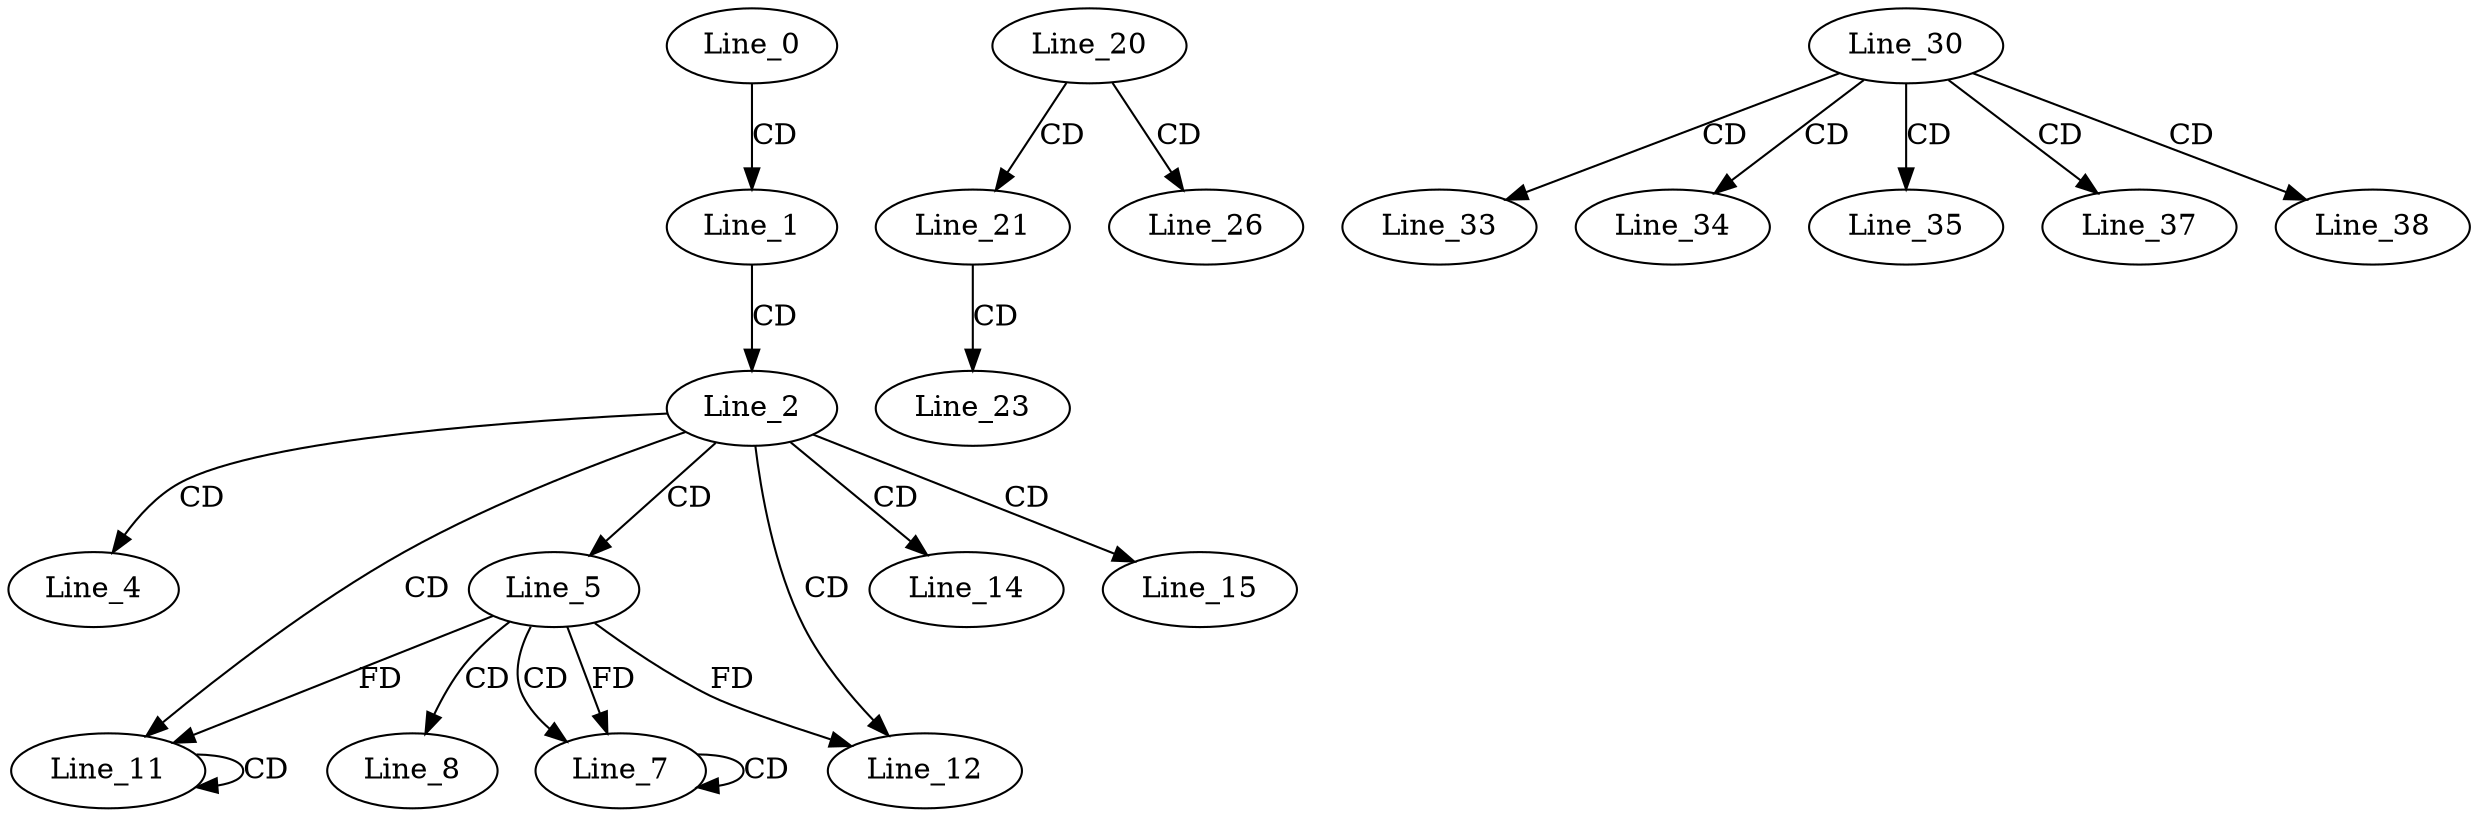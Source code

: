 digraph G {
  Line_0;
  Line_1;
  Line_2;
  Line_4;
  Line_5;
  Line_5;
  Line_7;
  Line_7;
  Line_7;
  Line_7;
  Line_7;
  Line_7;
  Line_8;
  Line_11;
  Line_11;
  Line_11;
  Line_12;
  Line_14;
  Line_15;
  Line_20;
  Line_21;
  Line_21;
  Line_23;
  Line_26;
  Line_30;
  Line_33;
  Line_34;
  Line_35;
  Line_37;
  Line_38;
  Line_0 -> Line_1 [ label="CD" ];
  Line_1 -> Line_2 [ label="CD" ];
  Line_2 -> Line_4 [ label="CD" ];
  Line_2 -> Line_5 [ label="CD" ];
  Line_5 -> Line_7 [ label="CD" ];
  Line_5 -> Line_7 [ label="FD" ];
  Line_7 -> Line_7 [ label="CD" ];
  Line_5 -> Line_8 [ label="CD" ];
  Line_2 -> Line_11 [ label="CD" ];
  Line_5 -> Line_11 [ label="FD" ];
  Line_11 -> Line_11 [ label="CD" ];
  Line_2 -> Line_12 [ label="CD" ];
  Line_5 -> Line_12 [ label="FD" ];
  Line_2 -> Line_14 [ label="CD" ];
  Line_2 -> Line_15 [ label="CD" ];
  Line_20 -> Line_21 [ label="CD" ];
  Line_21 -> Line_23 [ label="CD" ];
  Line_20 -> Line_26 [ label="CD" ];
  Line_30 -> Line_33 [ label="CD" ];
  Line_30 -> Line_34 [ label="CD" ];
  Line_30 -> Line_35 [ label="CD" ];
  Line_30 -> Line_37 [ label="CD" ];
  Line_30 -> Line_38 [ label="CD" ];
}
